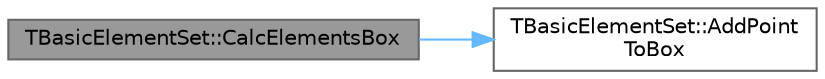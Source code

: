 digraph "TBasicElementSet::CalcElementsBox"
{
 // INTERACTIVE_SVG=YES
 // LATEX_PDF_SIZE
  bgcolor="transparent";
  edge [fontname=Helvetica,fontsize=10,labelfontname=Helvetica,labelfontsize=10];
  node [fontname=Helvetica,fontsize=10,shape=box,height=0.2,width=0.4];
  rankdir="LR";
  Node1 [id="Node000001",label="TBasicElementSet::CalcElementsBox",height=0.2,width=0.4,color="gray40", fillcolor="grey60", style="filled", fontcolor="black",tooltip=" "];
  Node1 -> Node2 [id="edge1_Node000001_Node000002",color="steelblue1",style="solid",tooltip=" "];
  Node2 [id="Node000002",label="TBasicElementSet::AddPoint\lToBox",height=0.2,width=0.4,color="grey40", fillcolor="white", style="filled",URL="$d5/d89/classTBasicElementSet.html#aac4747a49a679cc5f185b8b46fc73015",tooltip=" "];
}

